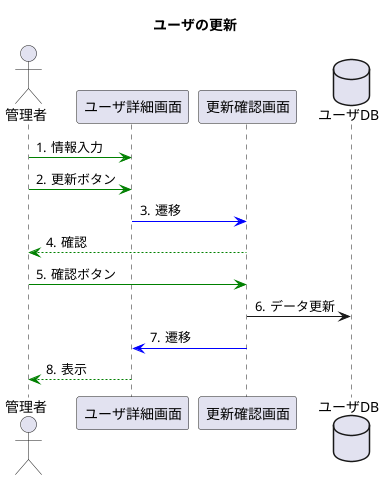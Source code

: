 @startuml
title ユーザの更新

autonumber "#."

actor 管理者
participant ユーザ詳細画面
participant 更新確認画面
database ユーザDB


管理者 -[#green]> ユーザ詳細画面:情報入力
管理者 -[#green]> ユーザ詳細画面:更新ボタン
ユーザ詳細画面 -[#blue]> 更新確認画面:遷移
更新確認画面 --[#green]> 管理者:確認
管理者 -[#green]>更新確認画面:確認ボタン
更新確認画面 -> ユーザDB:データ更新
更新確認画面 -[#blue]> ユーザ詳細画面:遷移
ユーザ詳細画面 --[#green]> 管理者:表示
@enduml